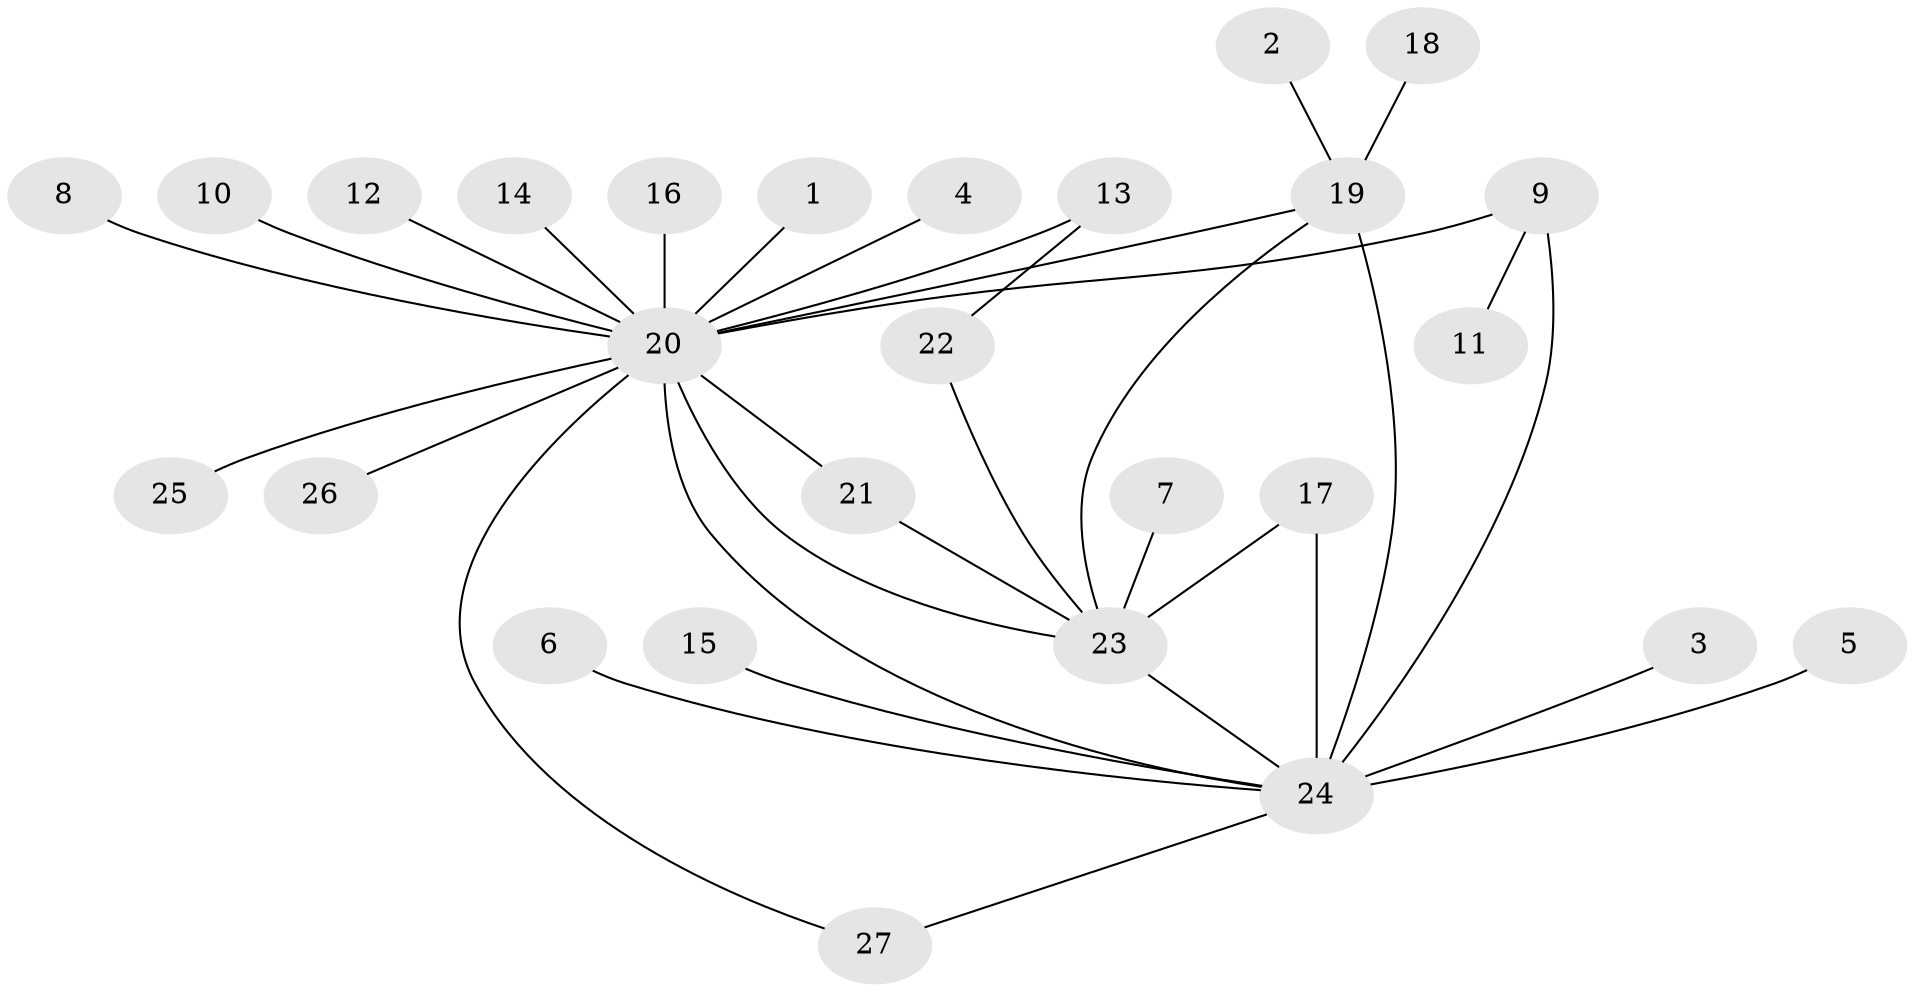 // original degree distribution, {6: 0.05555555555555555, 11: 0.018518518518518517, 2: 0.18518518518518517, 1: 0.5, 7: 0.037037037037037035, 8: 0.037037037037037035, 9: 0.018518518518518517, 3: 0.12962962962962962, 4: 0.018518518518518517}
// Generated by graph-tools (version 1.1) at 2025/50/03/09/25 03:50:01]
// undirected, 27 vertices, 34 edges
graph export_dot {
graph [start="1"]
  node [color=gray90,style=filled];
  1;
  2;
  3;
  4;
  5;
  6;
  7;
  8;
  9;
  10;
  11;
  12;
  13;
  14;
  15;
  16;
  17;
  18;
  19;
  20;
  21;
  22;
  23;
  24;
  25;
  26;
  27;
  1 -- 20 [weight=1.0];
  2 -- 19 [weight=1.0];
  3 -- 24 [weight=1.0];
  4 -- 20 [weight=1.0];
  5 -- 24 [weight=2.0];
  6 -- 24 [weight=1.0];
  7 -- 23 [weight=1.0];
  8 -- 20 [weight=1.0];
  9 -- 11 [weight=1.0];
  9 -- 20 [weight=1.0];
  9 -- 24 [weight=2.0];
  10 -- 20 [weight=1.0];
  12 -- 20 [weight=1.0];
  13 -- 20 [weight=1.0];
  13 -- 22 [weight=1.0];
  14 -- 20 [weight=1.0];
  15 -- 24 [weight=1.0];
  16 -- 20 [weight=2.0];
  17 -- 23 [weight=1.0];
  17 -- 24 [weight=1.0];
  18 -- 19 [weight=1.0];
  19 -- 20 [weight=1.0];
  19 -- 23 [weight=1.0];
  19 -- 24 [weight=2.0];
  20 -- 21 [weight=1.0];
  20 -- 23 [weight=1.0];
  20 -- 24 [weight=2.0];
  20 -- 25 [weight=1.0];
  20 -- 26 [weight=1.0];
  20 -- 27 [weight=1.0];
  21 -- 23 [weight=1.0];
  22 -- 23 [weight=1.0];
  23 -- 24 [weight=2.0];
  24 -- 27 [weight=1.0];
}
